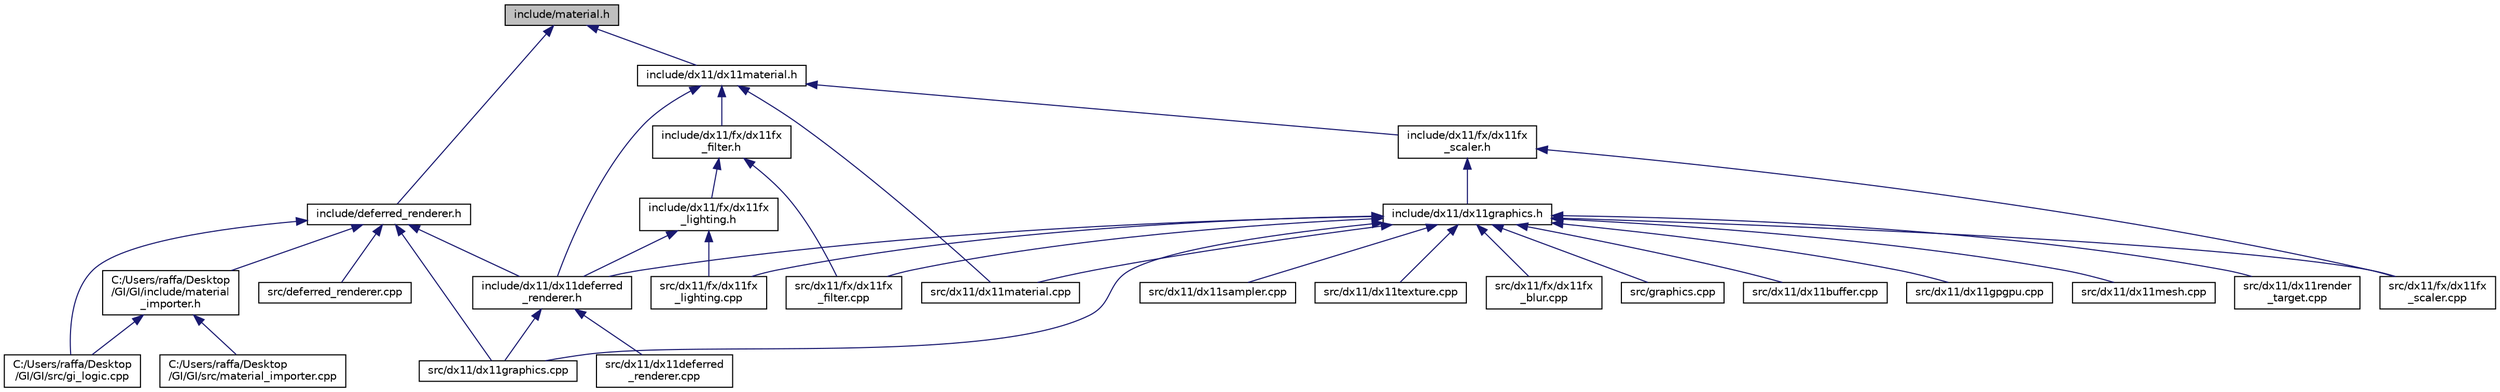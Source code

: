 digraph "include/material.h"
{
  edge [fontname="Helvetica",fontsize="10",labelfontname="Helvetica",labelfontsize="10"];
  node [fontname="Helvetica",fontsize="10",shape=record];
  Node1 [label="include/material.h",height=0.2,width=0.4,color="black", fillcolor="grey75", style="filled", fontcolor="black"];
  Node1 -> Node2 [dir="back",color="midnightblue",fontsize="10",style="solid",fontname="Helvetica"];
  Node2 [label="include/deferred_renderer.h",height=0.2,width=0.4,color="black", fillcolor="white", style="filled",URL="$deferred__renderer_8h.html",tooltip="Deferred rendering classes. "];
  Node2 -> Node3 [dir="back",color="midnightblue",fontsize="10",style="solid",fontname="Helvetica"];
  Node3 [label="C:/Users/raffa/Desktop\l/GI/GI/include/material\l_importer.h",height=0.2,width=0.4,color="black", fillcolor="white", style="filled",URL="$material__importer_8h.html",tooltip="Class to handle the material import. "];
  Node3 -> Node4 [dir="back",color="midnightblue",fontsize="10",style="solid",fontname="Helvetica"];
  Node4 [label="C:/Users/raffa/Desktop\l/GI/GI/src/gi_logic.cpp",height=0.2,width=0.4,color="black", fillcolor="white", style="filled",URL="$gi__logic_8cpp.html"];
  Node3 -> Node5 [dir="back",color="midnightblue",fontsize="10",style="solid",fontname="Helvetica"];
  Node5 [label="C:/Users/raffa/Desktop\l/GI/GI/src/material_importer.cpp",height=0.2,width=0.4,color="black", fillcolor="white", style="filled",URL="$material__importer_8cpp.html"];
  Node2 -> Node4 [dir="back",color="midnightblue",fontsize="10",style="solid",fontname="Helvetica"];
  Node2 -> Node6 [dir="back",color="midnightblue",fontsize="10",style="solid",fontname="Helvetica"];
  Node6 [label="include/dx11/dx11deferred\l_renderer.h",height=0.2,width=0.4,color="black", fillcolor="white", style="filled",URL="$dx11deferred__renderer_8h.html",tooltip="Deferred rendering classes for DirectX11. "];
  Node6 -> Node7 [dir="back",color="midnightblue",fontsize="10",style="solid",fontname="Helvetica"];
  Node7 [label="src/dx11/dx11deferred\l_renderer.cpp",height=0.2,width=0.4,color="black", fillcolor="white", style="filled",URL="$dx11deferred__renderer_8cpp.html"];
  Node6 -> Node8 [dir="back",color="midnightblue",fontsize="10",style="solid",fontname="Helvetica"];
  Node8 [label="src/dx11/dx11graphics.cpp",height=0.2,width=0.4,color="black", fillcolor="white", style="filled",URL="$dx11graphics_8cpp.html"];
  Node2 -> Node9 [dir="back",color="midnightblue",fontsize="10",style="solid",fontname="Helvetica"];
  Node9 [label="src/deferred_renderer.cpp",height=0.2,width=0.4,color="black", fillcolor="white", style="filled",URL="$deferred__renderer_8cpp.html"];
  Node2 -> Node8 [dir="back",color="midnightblue",fontsize="10",style="solid",fontname="Helvetica"];
  Node1 -> Node10 [dir="back",color="midnightblue",fontsize="10",style="solid",fontname="Helvetica"];
  Node10 [label="include/dx11/dx11material.h",height=0.2,width=0.4,color="black", fillcolor="white", style="filled",URL="$dx11material_8h.html",tooltip="??? "];
  Node10 -> Node11 [dir="back",color="midnightblue",fontsize="10",style="solid",fontname="Helvetica"];
  Node11 [label="include/dx11/fx/dx11fx\l_scaler.h",height=0.2,width=0.4,color="black", fillcolor="white", style="filled",URL="$dx11fx__scaler_8h.html",tooltip="This file contains classes used to scale a texture using the GPU. "];
  Node11 -> Node12 [dir="back",color="midnightblue",fontsize="10",style="solid",fontname="Helvetica"];
  Node12 [label="include/dx11/dx11graphics.h",height=0.2,width=0.4,color="black", fillcolor="white", style="filled",URL="$dx11graphics_8h.html",tooltip="Declare classes and interfaces used to manage the core of DirectX 11 API. "];
  Node12 -> Node6 [dir="back",color="midnightblue",fontsize="10",style="solid",fontname="Helvetica"];
  Node12 -> Node13 [dir="back",color="midnightblue",fontsize="10",style="solid",fontname="Helvetica"];
  Node13 [label="src/dx11/dx11buffer.cpp",height=0.2,width=0.4,color="black", fillcolor="white", style="filled",URL="$dx11buffer_8cpp.html"];
  Node12 -> Node14 [dir="back",color="midnightblue",fontsize="10",style="solid",fontname="Helvetica"];
  Node14 [label="src/dx11/dx11gpgpu.cpp",height=0.2,width=0.4,color="black", fillcolor="white", style="filled",URL="$dx11gpgpu_8cpp.html"];
  Node12 -> Node8 [dir="back",color="midnightblue",fontsize="10",style="solid",fontname="Helvetica"];
  Node12 -> Node15 [dir="back",color="midnightblue",fontsize="10",style="solid",fontname="Helvetica"];
  Node15 [label="src/dx11/dx11material.cpp",height=0.2,width=0.4,color="black", fillcolor="white", style="filled",URL="$dx11material_8cpp.html"];
  Node12 -> Node16 [dir="back",color="midnightblue",fontsize="10",style="solid",fontname="Helvetica"];
  Node16 [label="src/dx11/dx11mesh.cpp",height=0.2,width=0.4,color="black", fillcolor="white", style="filled",URL="$dx11mesh_8cpp.html"];
  Node12 -> Node17 [dir="back",color="midnightblue",fontsize="10",style="solid",fontname="Helvetica"];
  Node17 [label="src/dx11/dx11render\l_target.cpp",height=0.2,width=0.4,color="black", fillcolor="white", style="filled",URL="$dx11render__target_8cpp.html"];
  Node12 -> Node18 [dir="back",color="midnightblue",fontsize="10",style="solid",fontname="Helvetica"];
  Node18 [label="src/dx11/dx11sampler.cpp",height=0.2,width=0.4,color="black", fillcolor="white", style="filled",URL="$dx11sampler_8cpp.html"];
  Node12 -> Node19 [dir="back",color="midnightblue",fontsize="10",style="solid",fontname="Helvetica"];
  Node19 [label="src/dx11/dx11texture.cpp",height=0.2,width=0.4,color="black", fillcolor="white", style="filled",URL="$dx11texture_8cpp.html"];
  Node12 -> Node20 [dir="back",color="midnightblue",fontsize="10",style="solid",fontname="Helvetica"];
  Node20 [label="src/dx11/fx/dx11fx\l_blur.cpp",height=0.2,width=0.4,color="black", fillcolor="white", style="filled",URL="$dx11fx__blur_8cpp.html"];
  Node12 -> Node21 [dir="back",color="midnightblue",fontsize="10",style="solid",fontname="Helvetica"];
  Node21 [label="src/dx11/fx/dx11fx\l_filter.cpp",height=0.2,width=0.4,color="black", fillcolor="white", style="filled",URL="$dx11fx__filter_8cpp.html"];
  Node12 -> Node22 [dir="back",color="midnightblue",fontsize="10",style="solid",fontname="Helvetica"];
  Node22 [label="src/dx11/fx/dx11fx\l_lighting.cpp",height=0.2,width=0.4,color="black", fillcolor="white", style="filled",URL="$dx11fx__lighting_8cpp.html"];
  Node12 -> Node23 [dir="back",color="midnightblue",fontsize="10",style="solid",fontname="Helvetica"];
  Node23 [label="src/dx11/fx/dx11fx\l_scaler.cpp",height=0.2,width=0.4,color="black", fillcolor="white", style="filled",URL="$dx11fx__scaler_8cpp.html"];
  Node12 -> Node24 [dir="back",color="midnightblue",fontsize="10",style="solid",fontname="Helvetica"];
  Node24 [label="src/graphics.cpp",height=0.2,width=0.4,color="black", fillcolor="white", style="filled",URL="$graphics_8cpp.html"];
  Node11 -> Node23 [dir="back",color="midnightblue",fontsize="10",style="solid",fontname="Helvetica"];
  Node10 -> Node6 [dir="back",color="midnightblue",fontsize="10",style="solid",fontname="Helvetica"];
  Node10 -> Node25 [dir="back",color="midnightblue",fontsize="10",style="solid",fontname="Helvetica"];
  Node25 [label="include/dx11/fx/dx11fx\l_filter.h",height=0.2,width=0.4,color="black", fillcolor="white", style="filled",URL="$dx11fx__filter_8h.html",tooltip="This file contains classes used to filter a texture using the GPU. "];
  Node25 -> Node26 [dir="back",color="midnightblue",fontsize="10",style="solid",fontname="Helvetica"];
  Node26 [label="include/dx11/fx/dx11fx\l_lighting.h",height=0.2,width=0.4,color="black", fillcolor="white", style="filled",URL="$dx11fx__lighting_8h.html",tooltip="This file contains post process effects that affects lighting such as bloom, glow and color grading..."];
  Node26 -> Node6 [dir="back",color="midnightblue",fontsize="10",style="solid",fontname="Helvetica"];
  Node26 -> Node22 [dir="back",color="midnightblue",fontsize="10",style="solid",fontname="Helvetica"];
  Node25 -> Node21 [dir="back",color="midnightblue",fontsize="10",style="solid",fontname="Helvetica"];
  Node10 -> Node15 [dir="back",color="midnightblue",fontsize="10",style="solid",fontname="Helvetica"];
}
